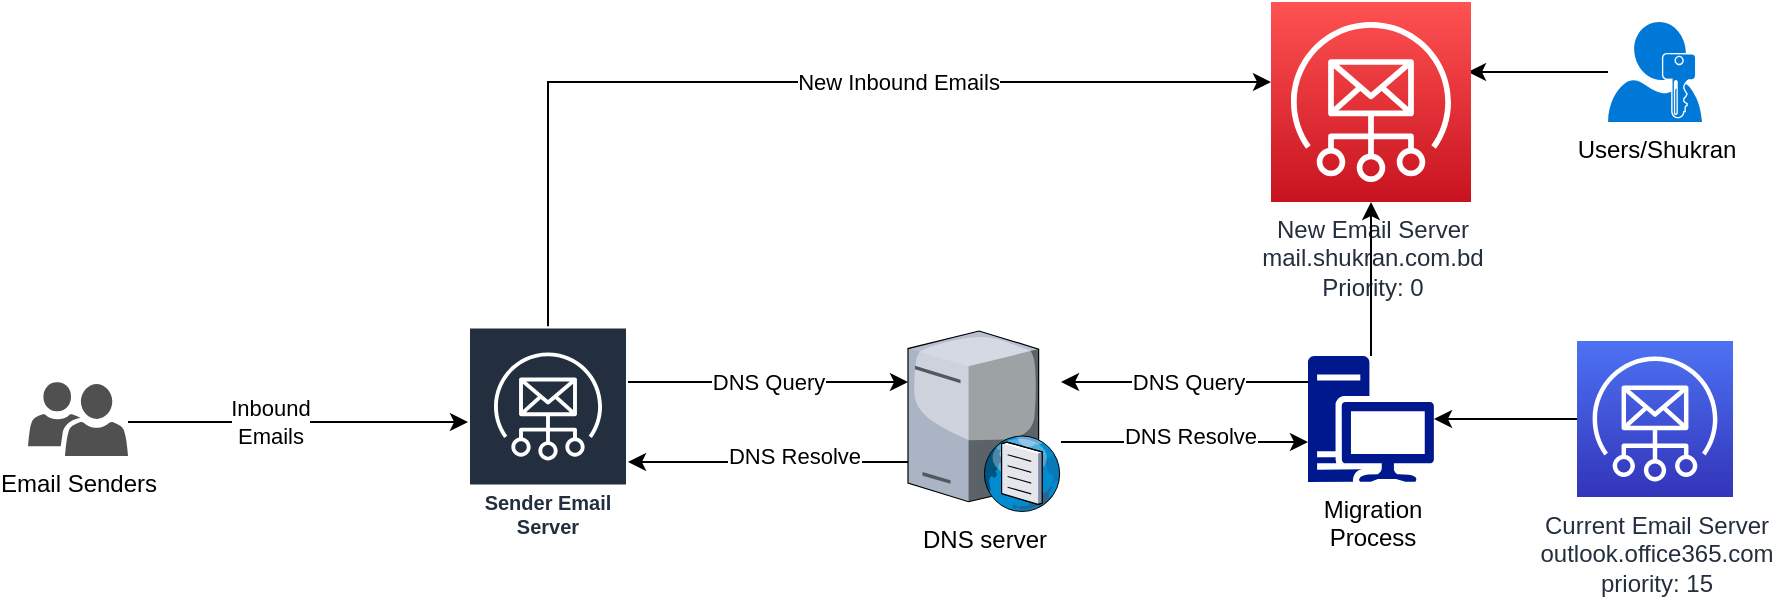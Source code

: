 <mxfile version="20.2.3" type="github">
  <diagram id="q_J6skKwCC8pgn5MYPBL" name="Page-1">
    <mxGraphModel dx="1185" dy="662" grid="1" gridSize="10" guides="1" tooltips="1" connect="1" arrows="1" fold="1" page="1" pageScale="1" pageWidth="850" pageHeight="1100" math="0" shadow="0">
      <root>
        <mxCell id="0" />
        <mxCell id="1" parent="0" />
        <mxCell id="d9SetOEvN1QB_kiKPYfy-57" style="edgeStyle=orthogonalEdgeStyle;rounded=0;orthogonalLoop=1;jettySize=auto;html=1;" edge="1" parent="1" source="d9SetOEvN1QB_kiKPYfy-1">
          <mxGeometry relative="1" as="geometry">
            <mxPoint x="1170" y="449" as="targetPoint" />
          </mxGeometry>
        </mxCell>
        <mxCell id="d9SetOEvN1QB_kiKPYfy-1" value="Users/Shukran" style="sketch=0;aspect=fixed;pointerEvents=1;shadow=0;dashed=0;html=1;strokeColor=none;labelPosition=center;verticalLabelPosition=bottom;verticalAlign=top;align=center;shape=mxgraph.mscae.enterprise.user_permissions;fillColor=#0078D7;" vertex="1" parent="1">
          <mxGeometry x="1240" y="424" width="47" height="50" as="geometry" />
        </mxCell>
        <mxCell id="d9SetOEvN1QB_kiKPYfy-56" style="edgeStyle=orthogonalEdgeStyle;rounded=0;orthogonalLoop=1;jettySize=auto;html=1;" edge="1" parent="1" source="d9SetOEvN1QB_kiKPYfy-3" target="d9SetOEvN1QB_kiKPYfy-34">
          <mxGeometry relative="1" as="geometry" />
        </mxCell>
        <mxCell id="d9SetOEvN1QB_kiKPYfy-3" value="Current Email Server&lt;br&gt;outlook.office365.com&lt;br&gt;priority: 15" style="sketch=0;points=[[0,0,0],[0.25,0,0],[0.5,0,0],[0.75,0,0],[1,0,0],[0,1,0],[0.25,1,0],[0.5,1,0],[0.75,1,0],[1,1,0],[0,0.25,0],[0,0.5,0],[0,0.75,0],[1,0.25,0],[1,0.5,0],[1,0.75,0]];outlineConnect=0;fontColor=#232F3E;gradientColor=#4D72F3;gradientDirection=north;fillColor=#3334B9;strokeColor=#ffffff;dashed=0;verticalLabelPosition=bottom;verticalAlign=top;align=center;html=1;fontSize=12;fontStyle=0;aspect=fixed;shape=mxgraph.aws4.resourceIcon;resIcon=mxgraph.aws4.simple_email_service;" vertex="1" parent="1">
          <mxGeometry x="1224.5" y="583.5" width="78" height="78" as="geometry" />
        </mxCell>
        <mxCell id="d9SetOEvN1QB_kiKPYfy-4" value="New Email Server&lt;br&gt;mail.shukran.com.bd&lt;br&gt;Priority: 0" style="sketch=0;points=[[0,0,0],[0.25,0,0],[0.5,0,0],[0.75,0,0],[1,0,0],[0,1,0],[0.25,1,0],[0.5,1,0],[0.75,1,0],[1,1,0],[0,0.25,0],[0,0.5,0],[0,0.75,0],[1,0.25,0],[1,0.5,0],[1,0.75,0]];outlineConnect=0;fontColor=#232F3E;gradientColor=#FF5252;gradientDirection=north;fillColor=#C7131F;strokeColor=#ffffff;dashed=0;verticalLabelPosition=bottom;verticalAlign=top;align=center;html=1;fontSize=12;fontStyle=0;aspect=fixed;shape=mxgraph.aws4.resourceIcon;resIcon=mxgraph.aws4.simple_email_service;" vertex="1" parent="1">
          <mxGeometry x="1071.5" y="414" width="100" height="100" as="geometry" />
        </mxCell>
        <mxCell id="d9SetOEvN1QB_kiKPYfy-15" style="edgeStyle=orthogonalEdgeStyle;rounded=0;orthogonalLoop=1;jettySize=auto;html=1;" edge="1" parent="1" source="d9SetOEvN1QB_kiKPYfy-5" target="d9SetOEvN1QB_kiKPYfy-21">
          <mxGeometry relative="1" as="geometry">
            <mxPoint x="670" y="644" as="targetPoint" />
            <Array as="points">
              <mxPoint x="640" y="624" />
              <mxPoint x="640" y="624" />
            </Array>
          </mxGeometry>
        </mxCell>
        <mxCell id="d9SetOEvN1QB_kiKPYfy-20" value="Inbound&lt;br&gt;Emails" style="edgeLabel;html=1;align=center;verticalAlign=middle;resizable=0;points=[];" vertex="1" connectable="0" parent="d9SetOEvN1QB_kiKPYfy-15">
          <mxGeometry x="-0.095" relative="1" as="geometry">
            <mxPoint x="-6" as="offset" />
          </mxGeometry>
        </mxCell>
        <mxCell id="d9SetOEvN1QB_kiKPYfy-5" value="Email Senders" style="sketch=0;pointerEvents=1;shadow=0;dashed=0;html=1;strokeColor=none;labelPosition=center;verticalLabelPosition=bottom;verticalAlign=top;align=center;fillColor=#505050;shape=mxgraph.mscae.intune.user_group" vertex="1" parent="1">
          <mxGeometry x="450" y="604" width="50" height="37" as="geometry" />
        </mxCell>
        <mxCell id="d9SetOEvN1QB_kiKPYfy-23" style="edgeStyle=orthogonalEdgeStyle;rounded=0;orthogonalLoop=1;jettySize=auto;html=1;" edge="1" parent="1" source="d9SetOEvN1QB_kiKPYfy-21" target="d9SetOEvN1QB_kiKPYfy-22">
          <mxGeometry relative="1" as="geometry">
            <Array as="points">
              <mxPoint x="870" y="604" />
              <mxPoint x="870" y="604" />
            </Array>
          </mxGeometry>
        </mxCell>
        <mxCell id="d9SetOEvN1QB_kiKPYfy-24" value="DNS Query" style="edgeLabel;html=1;align=center;verticalAlign=middle;resizable=0;points=[];" vertex="1" connectable="0" parent="d9SetOEvN1QB_kiKPYfy-23">
          <mxGeometry x="-0.3" y="1" relative="1" as="geometry">
            <mxPoint x="21" y="1" as="offset" />
          </mxGeometry>
        </mxCell>
        <mxCell id="d9SetOEvN1QB_kiKPYfy-32" style="edgeStyle=orthogonalEdgeStyle;rounded=0;orthogonalLoop=1;jettySize=auto;html=1;" edge="1" parent="1" source="d9SetOEvN1QB_kiKPYfy-21" target="d9SetOEvN1QB_kiKPYfy-4">
          <mxGeometry relative="1" as="geometry">
            <Array as="points">
              <mxPoint x="710" y="454" />
            </Array>
          </mxGeometry>
        </mxCell>
        <mxCell id="d9SetOEvN1QB_kiKPYfy-33" value="New Inbound Emails" style="edgeLabel;html=1;align=center;verticalAlign=middle;resizable=0;points=[];" vertex="1" connectable="0" parent="d9SetOEvN1QB_kiKPYfy-32">
          <mxGeometry x="-0.23" y="-2" relative="1" as="geometry">
            <mxPoint x="111" y="-2" as="offset" />
          </mxGeometry>
        </mxCell>
        <mxCell id="d9SetOEvN1QB_kiKPYfy-21" value="Sender Email Server&lt;br&gt;" style="sketch=0;outlineConnect=0;fontColor=#232F3E;gradientColor=none;strokeColor=#ffffff;fillColor=#232F3E;dashed=0;verticalLabelPosition=middle;verticalAlign=bottom;align=center;html=1;whiteSpace=wrap;fontSize=10;fontStyle=1;spacing=3;shape=mxgraph.aws4.productIcon;prIcon=mxgraph.aws4.simple_email_service;" vertex="1" parent="1">
          <mxGeometry x="670" y="576.25" width="80" height="110" as="geometry" />
        </mxCell>
        <mxCell id="d9SetOEvN1QB_kiKPYfy-25" style="edgeStyle=orthogonalEdgeStyle;rounded=0;orthogonalLoop=1;jettySize=auto;html=1;" edge="1" parent="1" source="d9SetOEvN1QB_kiKPYfy-22" target="d9SetOEvN1QB_kiKPYfy-21">
          <mxGeometry relative="1" as="geometry">
            <Array as="points">
              <mxPoint x="810" y="644" />
              <mxPoint x="810" y="644" />
            </Array>
          </mxGeometry>
        </mxCell>
        <mxCell id="d9SetOEvN1QB_kiKPYfy-26" value="DNS Resolve" style="edgeLabel;html=1;align=center;verticalAlign=middle;resizable=0;points=[];" vertex="1" connectable="0" parent="d9SetOEvN1QB_kiKPYfy-25">
          <mxGeometry x="-0.256" y="-1" relative="1" as="geometry">
            <mxPoint x="-5" y="-2" as="offset" />
          </mxGeometry>
        </mxCell>
        <mxCell id="d9SetOEvN1QB_kiKPYfy-49" style="edgeStyle=orthogonalEdgeStyle;rounded=0;orthogonalLoop=1;jettySize=auto;html=1;" edge="1" parent="1" source="d9SetOEvN1QB_kiKPYfy-22" target="d9SetOEvN1QB_kiKPYfy-34">
          <mxGeometry relative="1" as="geometry">
            <Array as="points">
              <mxPoint x="1060" y="634" />
              <mxPoint x="1060" y="634" />
            </Array>
          </mxGeometry>
        </mxCell>
        <mxCell id="d9SetOEvN1QB_kiKPYfy-50" value="DNS Resolve" style="edgeLabel;html=1;align=center;verticalAlign=middle;resizable=0;points=[];" vertex="1" connectable="0" parent="d9SetOEvN1QB_kiKPYfy-49">
          <mxGeometry x="-0.144" y="1" relative="1" as="geometry">
            <mxPoint x="11" y="-2" as="offset" />
          </mxGeometry>
        </mxCell>
        <mxCell id="d9SetOEvN1QB_kiKPYfy-22" value="DNS server" style="verticalLabelPosition=bottom;sketch=0;aspect=fixed;html=1;verticalAlign=top;strokeColor=none;align=center;outlineConnect=0;shape=mxgraph.citrix.dns_server;" vertex="1" parent="1">
          <mxGeometry x="890" y="576.25" width="76.5" height="92.5" as="geometry" />
        </mxCell>
        <mxCell id="d9SetOEvN1QB_kiKPYfy-35" style="edgeStyle=orthogonalEdgeStyle;rounded=0;orthogonalLoop=1;jettySize=auto;html=1;" edge="1" parent="1" source="d9SetOEvN1QB_kiKPYfy-34" target="d9SetOEvN1QB_kiKPYfy-22">
          <mxGeometry relative="1" as="geometry">
            <Array as="points">
              <mxPoint x="970" y="604" />
              <mxPoint x="970" y="604" />
            </Array>
          </mxGeometry>
        </mxCell>
        <mxCell id="d9SetOEvN1QB_kiKPYfy-37" value="DNS Query" style="edgeLabel;html=1;align=center;verticalAlign=middle;resizable=0;points=[];" vertex="1" connectable="0" parent="d9SetOEvN1QB_kiKPYfy-35">
          <mxGeometry x="-0.271" y="-1" relative="1" as="geometry">
            <mxPoint x="-15" y="1" as="offset" />
          </mxGeometry>
        </mxCell>
        <mxCell id="d9SetOEvN1QB_kiKPYfy-54" style="edgeStyle=orthogonalEdgeStyle;rounded=0;orthogonalLoop=1;jettySize=auto;html=1;" edge="1" parent="1" source="d9SetOEvN1QB_kiKPYfy-34" target="d9SetOEvN1QB_kiKPYfy-4">
          <mxGeometry relative="1" as="geometry" />
        </mxCell>
        <mxCell id="d9SetOEvN1QB_kiKPYfy-34" value="Migration&lt;br&gt;Process" style="sketch=0;aspect=fixed;pointerEvents=1;shadow=0;dashed=0;html=1;strokeColor=none;labelPosition=center;verticalLabelPosition=bottom;verticalAlign=top;align=center;fillColor=#00188D;shape=mxgraph.mscae.enterprise.workstation_client" vertex="1" parent="1">
          <mxGeometry x="1090" y="591" width="63" height="63" as="geometry" />
        </mxCell>
      </root>
    </mxGraphModel>
  </diagram>
</mxfile>
